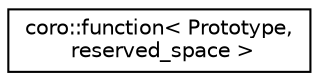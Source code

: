 digraph "Graphical Class Hierarchy"
{
 // LATEX_PDF_SIZE
  edge [fontname="Helvetica",fontsize="10",labelfontname="Helvetica",labelfontsize="10"];
  node [fontname="Helvetica",fontsize="10",shape=record];
  rankdir="LR";
  Node0 [label="coro::function\< Prototype,\l reserved_space \>",height=0.2,width=0.4,color="black", fillcolor="white", style="filled",URL="$classcoro_1_1function.html",tooltip="Move only function wrapper with small object optimization."];
}
